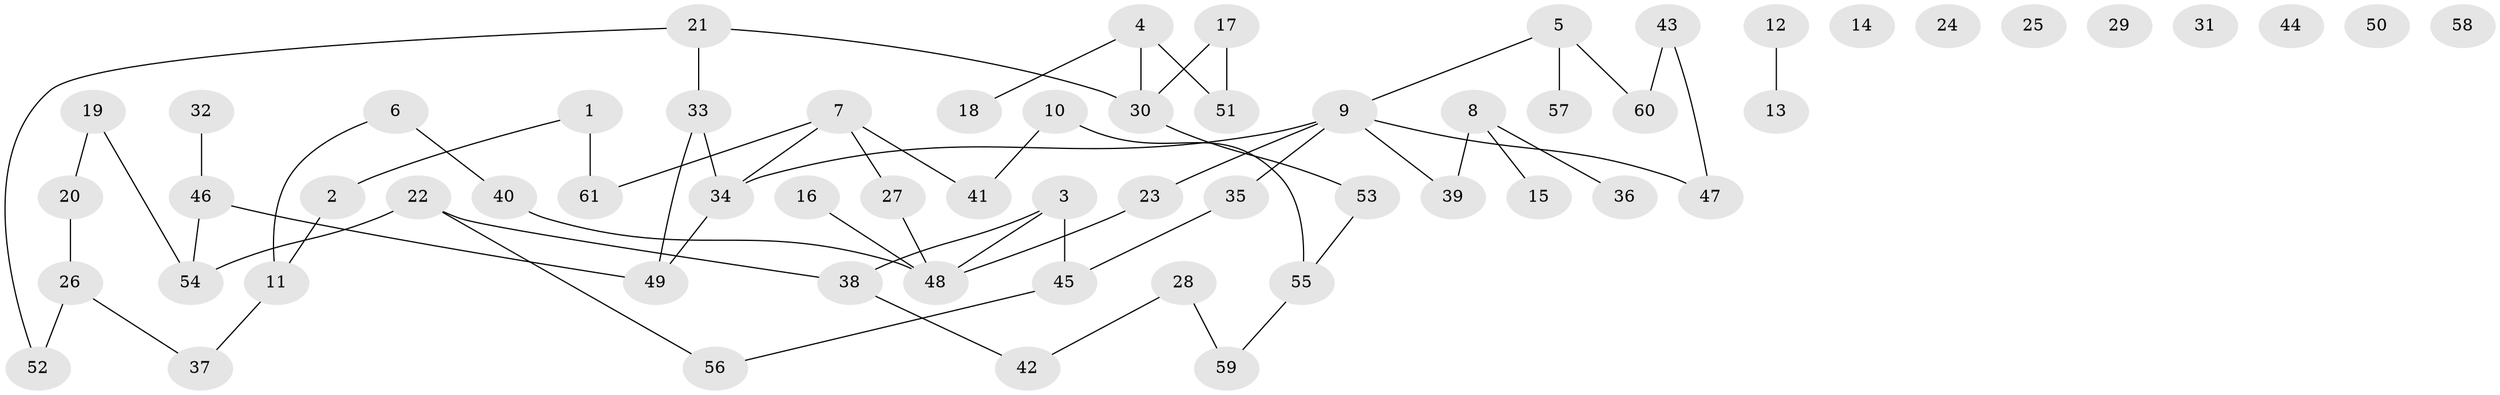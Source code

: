 // coarse degree distribution, {2: 0.358974358974359, 3: 0.2564102564102564, 4: 0.07692307692307693, 6: 0.02564102564102564, 0: 0.23076923076923078, 1: 0.05128205128205128}
// Generated by graph-tools (version 1.1) at 2025/23/03/03/25 07:23:26]
// undirected, 61 vertices, 63 edges
graph export_dot {
graph [start="1"]
  node [color=gray90,style=filled];
  1;
  2;
  3;
  4;
  5;
  6;
  7;
  8;
  9;
  10;
  11;
  12;
  13;
  14;
  15;
  16;
  17;
  18;
  19;
  20;
  21;
  22;
  23;
  24;
  25;
  26;
  27;
  28;
  29;
  30;
  31;
  32;
  33;
  34;
  35;
  36;
  37;
  38;
  39;
  40;
  41;
  42;
  43;
  44;
  45;
  46;
  47;
  48;
  49;
  50;
  51;
  52;
  53;
  54;
  55;
  56;
  57;
  58;
  59;
  60;
  61;
  1 -- 2;
  1 -- 61;
  2 -- 11;
  3 -- 38;
  3 -- 45;
  3 -- 48;
  4 -- 18;
  4 -- 30;
  4 -- 51;
  5 -- 9;
  5 -- 57;
  5 -- 60;
  6 -- 11;
  6 -- 40;
  7 -- 27;
  7 -- 34;
  7 -- 41;
  7 -- 61;
  8 -- 15;
  8 -- 36;
  8 -- 39;
  9 -- 23;
  9 -- 34;
  9 -- 35;
  9 -- 39;
  9 -- 47;
  10 -- 41;
  10 -- 55;
  11 -- 37;
  12 -- 13;
  16 -- 48;
  17 -- 30;
  17 -- 51;
  19 -- 20;
  19 -- 54;
  20 -- 26;
  21 -- 30;
  21 -- 33;
  21 -- 52;
  22 -- 38;
  22 -- 54;
  22 -- 56;
  23 -- 48;
  26 -- 37;
  26 -- 52;
  27 -- 48;
  28 -- 42;
  28 -- 59;
  30 -- 53;
  32 -- 46;
  33 -- 34;
  33 -- 49;
  34 -- 49;
  35 -- 45;
  38 -- 42;
  40 -- 48;
  43 -- 47;
  43 -- 60;
  45 -- 56;
  46 -- 49;
  46 -- 54;
  53 -- 55;
  55 -- 59;
}
